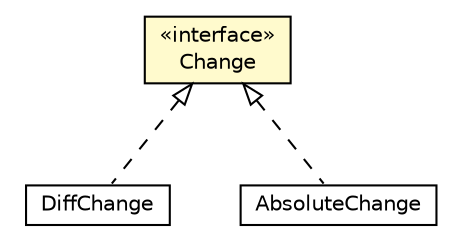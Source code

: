 #!/usr/local/bin/dot
#
# Class diagram 
# Generated by UMLGraph version R5_6-24-gf6e263 (http://www.umlgraph.org/)
#

digraph G {
	edge [fontname="Helvetica",fontsize=10,labelfontname="Helvetica",labelfontsize=10];
	node [fontname="Helvetica",fontsize=10,shape=plaintext];
	nodesep=0.25;
	ranksep=0.5;
	// com.orientechnologies.orient.core.storage.ridbag.sbtree.Change
	c989647 [label=<<table title="com.orientechnologies.orient.core.storage.ridbag.sbtree.Change" border="0" cellborder="1" cellspacing="0" cellpadding="2" port="p" bgcolor="lemonChiffon" href="./Change.html">
		<tr><td><table border="0" cellspacing="0" cellpadding="1">
<tr><td align="center" balign="center"> &#171;interface&#187; </td></tr>
<tr><td align="center" balign="center"> Change </td></tr>
		</table></td></tr>
		</table>>, URL="./Change.html", fontname="Helvetica", fontcolor="black", fontsize=10.0];
	// com.orientechnologies.orient.core.storage.ridbag.sbtree.DiffChange
	c989655 [label=<<table title="com.orientechnologies.orient.core.storage.ridbag.sbtree.DiffChange" border="0" cellborder="1" cellspacing="0" cellpadding="2" port="p" href="./DiffChange.html">
		<tr><td><table border="0" cellspacing="0" cellpadding="1">
<tr><td align="center" balign="center"> DiffChange </td></tr>
		</table></td></tr>
		</table>>, URL="./DiffChange.html", fontname="Helvetica", fontcolor="black", fontsize=10.0];
	// com.orientechnologies.orient.core.storage.ridbag.sbtree.AbsoluteChange
	c989657 [label=<<table title="com.orientechnologies.orient.core.storage.ridbag.sbtree.AbsoluteChange" border="0" cellborder="1" cellspacing="0" cellpadding="2" port="p" href="./AbsoluteChange.html">
		<tr><td><table border="0" cellspacing="0" cellpadding="1">
<tr><td align="center" balign="center"> AbsoluteChange </td></tr>
		</table></td></tr>
		</table>>, URL="./AbsoluteChange.html", fontname="Helvetica", fontcolor="black", fontsize=10.0];
	//com.orientechnologies.orient.core.storage.ridbag.sbtree.DiffChange implements com.orientechnologies.orient.core.storage.ridbag.sbtree.Change
	c989647:p -> c989655:p [dir=back,arrowtail=empty,style=dashed];
	//com.orientechnologies.orient.core.storage.ridbag.sbtree.AbsoluteChange implements com.orientechnologies.orient.core.storage.ridbag.sbtree.Change
	c989647:p -> c989657:p [dir=back,arrowtail=empty,style=dashed];
}

